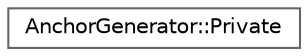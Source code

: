 digraph "Graphical Class Hierarchy"
{
 // INTERACTIVE_SVG=YES
 // LATEX_PDF_SIZE
  bgcolor="transparent";
  edge [fontname=Helvetica,fontsize=10,labelfontname=Helvetica,labelfontsize=10];
  node [fontname=Helvetica,fontsize=10,shape=box,height=0.2,width=0.4];
  rankdir="LR";
  Node0 [label="AnchorGenerator::Private",height=0.2,width=0.4,color="grey40", fillcolor="white", style="filled",URL="$d0/dbb/struct_anchor_generator_1_1_private.html",tooltip=" "];
}
